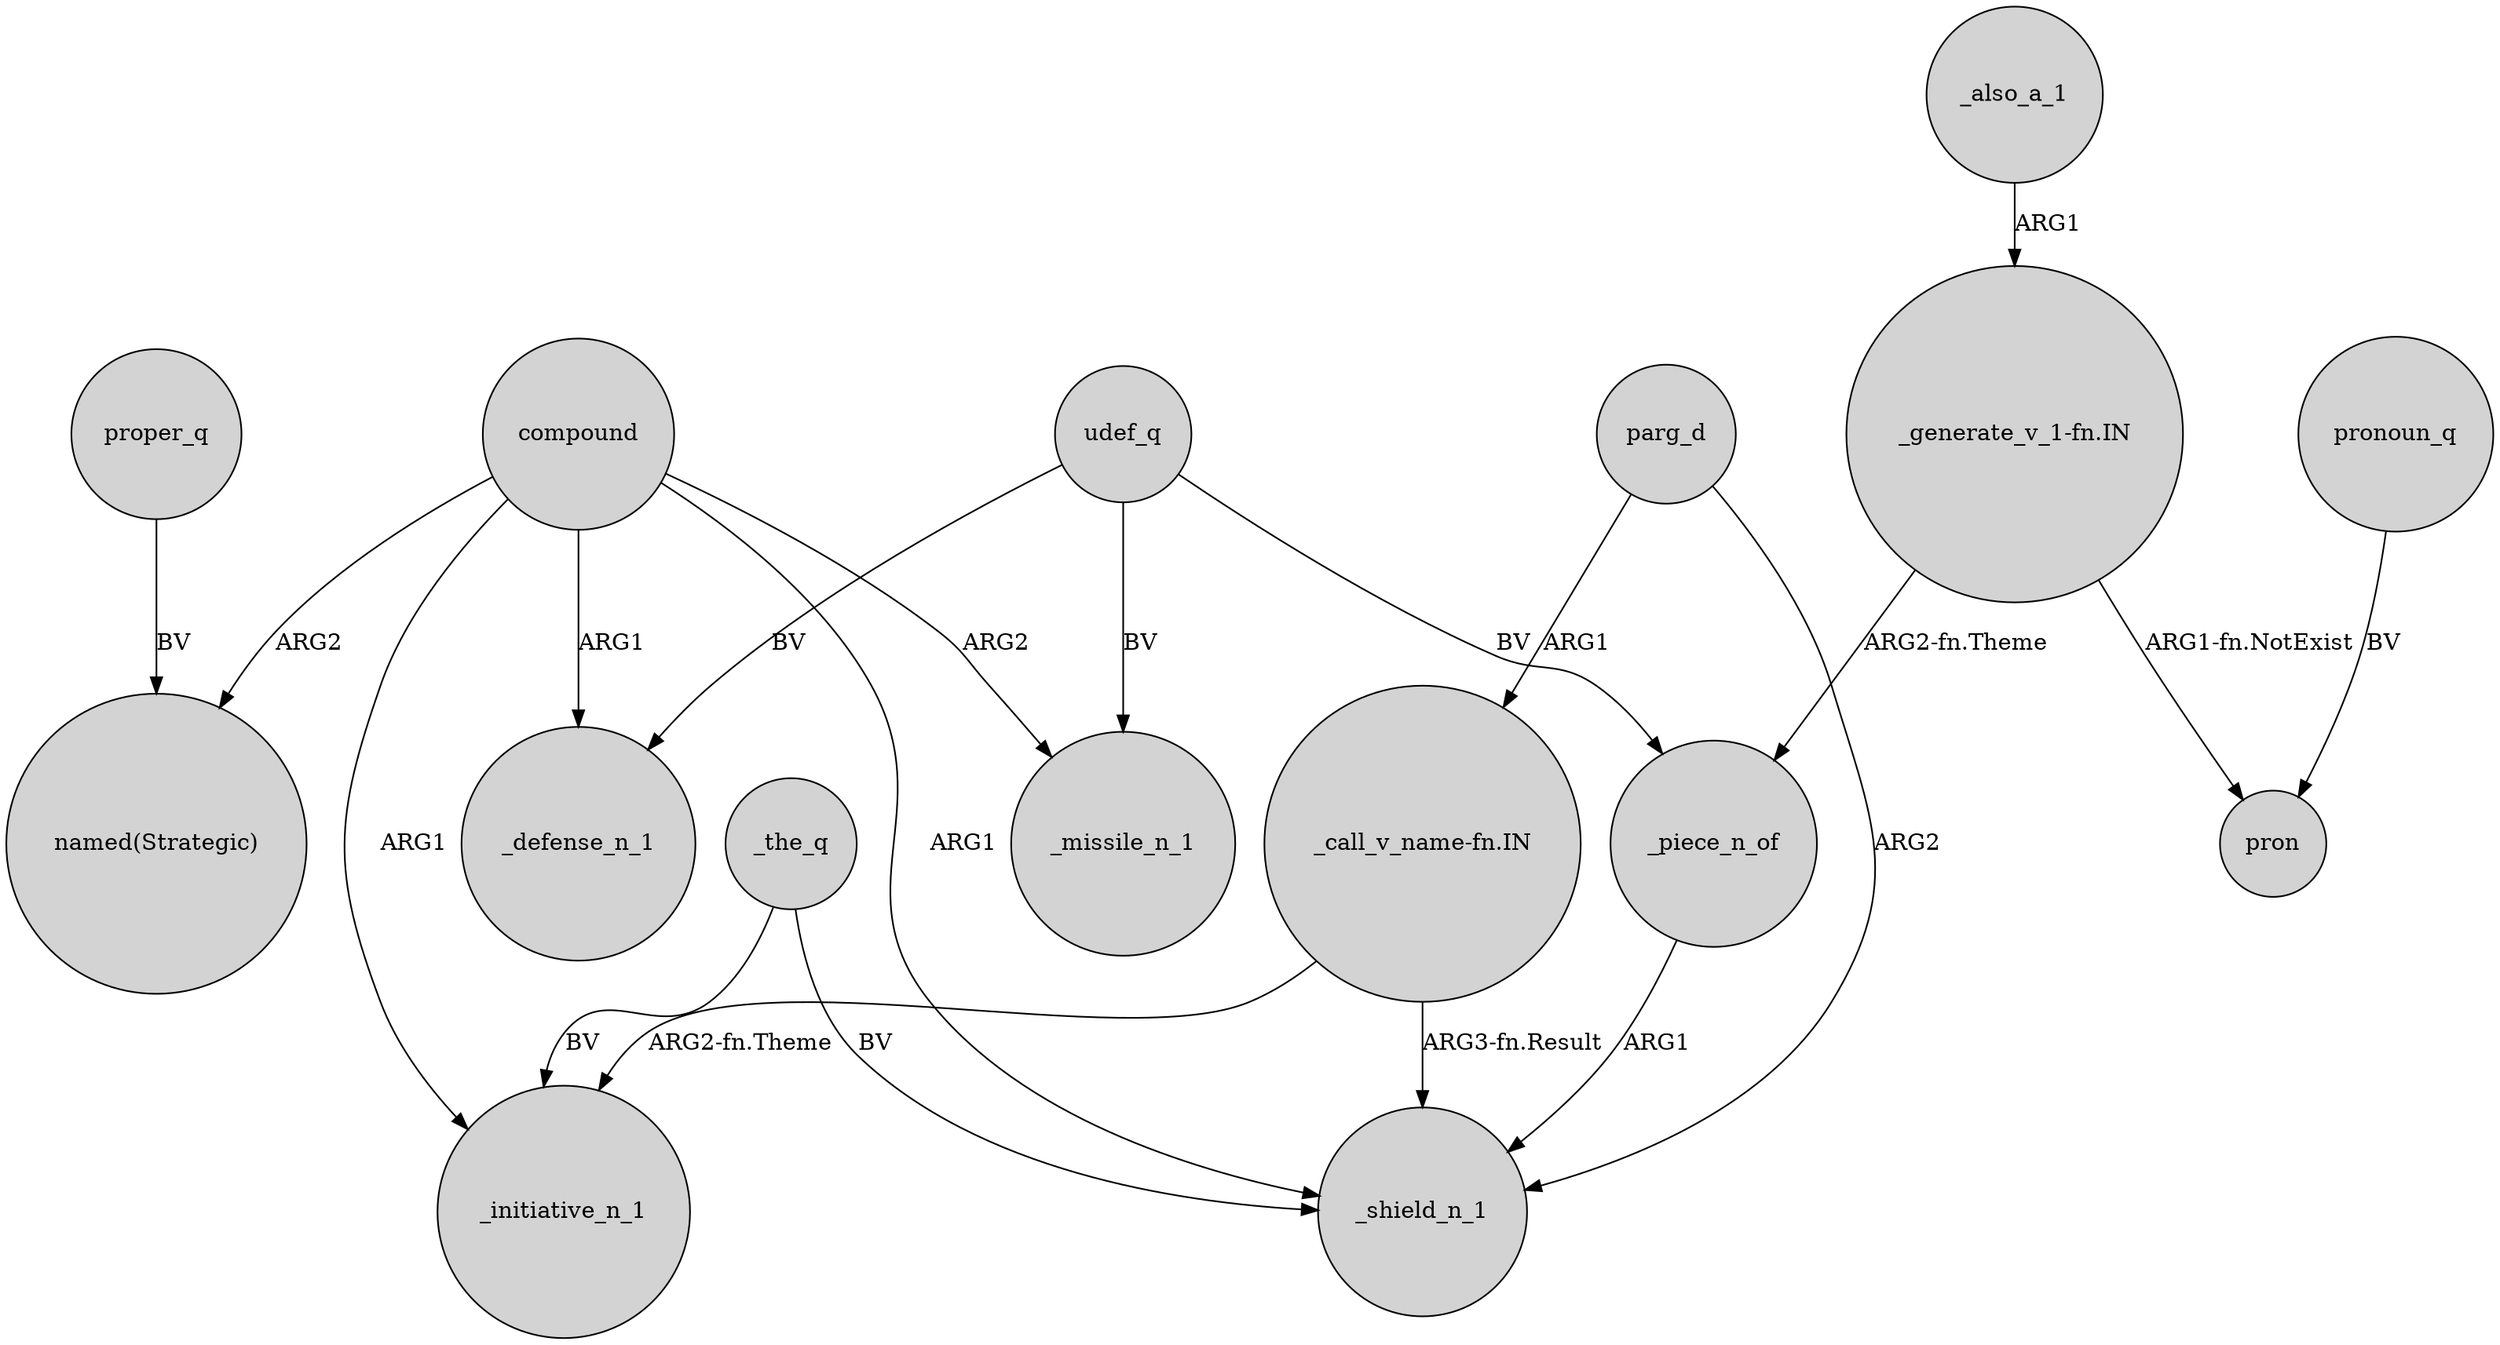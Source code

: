 digraph {
	node [shape=circle style=filled]
	proper_q -> "named(Strategic)" [label=BV]
	parg_d -> _shield_n_1 [label=ARG2]
	"_generate_v_1-fn.IN" -> pron [label="ARG1-fn.NotExist"]
	_piece_n_of -> _shield_n_1 [label=ARG1]
	compound -> _missile_n_1 [label=ARG2]
	compound -> _defense_n_1 [label=ARG1]
	udef_q -> _piece_n_of [label=BV]
	compound -> _initiative_n_1 [label=ARG1]
	_the_q -> _initiative_n_1 [label=BV]
	parg_d -> "_call_v_name-fn.IN" [label=ARG1]
	pronoun_q -> pron [label=BV]
	udef_q -> _defense_n_1 [label=BV]
	_also_a_1 -> "_generate_v_1-fn.IN" [label=ARG1]
	"_call_v_name-fn.IN" -> _shield_n_1 [label="ARG3-fn.Result"]
	compound -> "named(Strategic)" [label=ARG2]
	_the_q -> _shield_n_1 [label=BV]
	"_call_v_name-fn.IN" -> _initiative_n_1 [label="ARG2-fn.Theme"]
	"_generate_v_1-fn.IN" -> _piece_n_of [label="ARG2-fn.Theme"]
	compound -> _shield_n_1 [label=ARG1]
	udef_q -> _missile_n_1 [label=BV]
}
